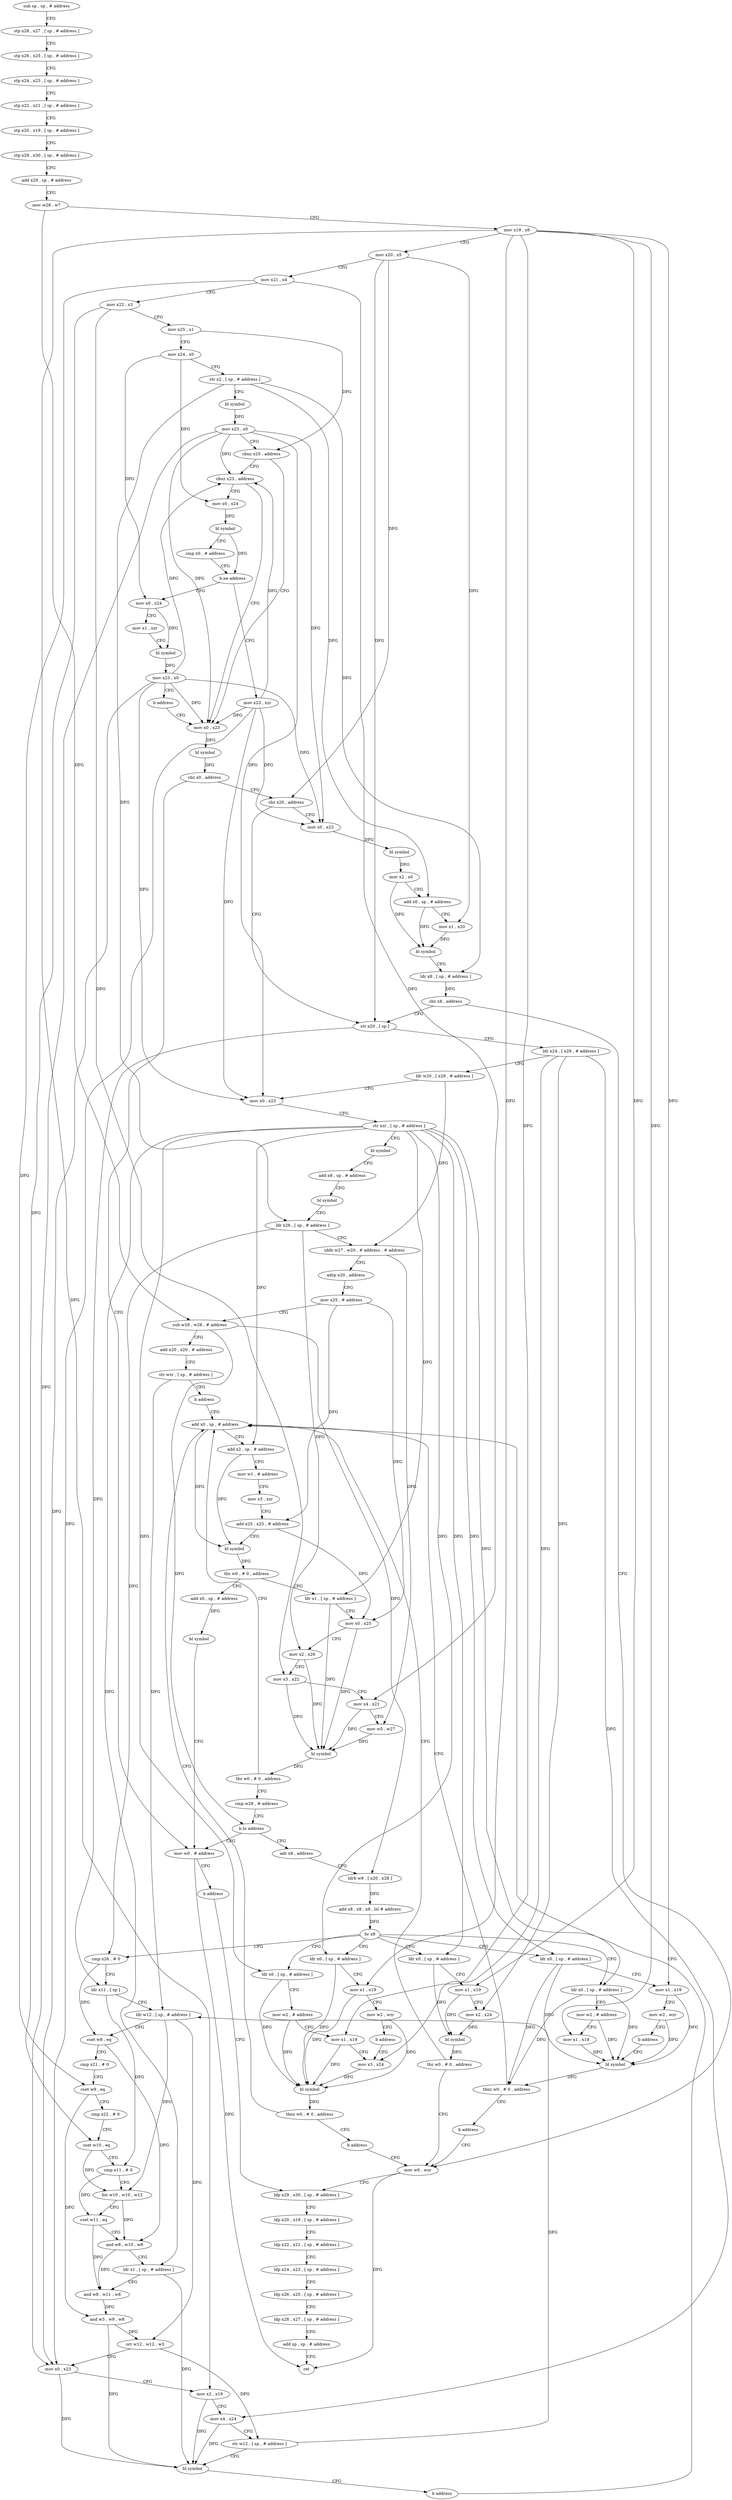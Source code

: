 digraph "func" {
"91028" [label = "sub sp , sp , # address" ]
"91032" [label = "stp x28 , x27 , [ sp , # address ]" ]
"91036" [label = "stp x26 , x25 , [ sp , # address ]" ]
"91040" [label = "stp x24 , x23 , [ sp , # address ]" ]
"91044" [label = "stp x22 , x21 , [ sp , # address ]" ]
"91048" [label = "stp x20 , x19 , [ sp , # address ]" ]
"91052" [label = "stp x29 , x30 , [ sp , # address ]" ]
"91056" [label = "add x29 , sp , # address" ]
"91060" [label = "mov w28 , w7" ]
"91064" [label = "mov x19 , x6" ]
"91068" [label = "mov x20 , x5" ]
"91072" [label = "mov x21 , x4" ]
"91076" [label = "mov x22 , x3" ]
"91080" [label = "mov x25 , x1" ]
"91084" [label = "mov x24 , x0" ]
"91088" [label = "str x2 , [ sp , # address ]" ]
"91092" [label = "bl symbol" ]
"91096" [label = "mov x23 , x0" ]
"91100" [label = "cbnz x25 , address" ]
"91148" [label = "mov x0 , x23" ]
"91104" [label = "cbnz x23 , address" ]
"91152" [label = "bl symbol" ]
"91156" [label = "cbz x0 , address" ]
"91544" [label = "mov w0 , # address" ]
"91160" [label = "cbz x20 , address" ]
"91108" [label = "mov x0 , x24" ]
"91548" [label = "b address" ]
"91556" [label = "ldp x29 , x30 , [ sp , # address ]" ]
"91196" [label = "str x20 , [ sp ]" ]
"91164" [label = "mov x0 , x23" ]
"91112" [label = "bl symbol" ]
"91116" [label = "cmp x0 , # address" ]
"91120" [label = "b.ne address" ]
"91144" [label = "mov x23 , xzr" ]
"91124" [label = "mov x0 , x24" ]
"91560" [label = "ldp x20 , x19 , [ sp , # address ]" ]
"91564" [label = "ldp x22 , x21 , [ sp , # address ]" ]
"91568" [label = "ldp x24 , x23 , [ sp , # address ]" ]
"91572" [label = "ldp x26 , x25 , [ sp , # address ]" ]
"91576" [label = "ldp x28 , x27 , [ sp , # address ]" ]
"91580" [label = "add sp , sp , # address" ]
"91584" [label = "ret" ]
"91200" [label = "ldr x24 , [ x29 , # address ]" ]
"91204" [label = "ldr w20 , [ x29 , # address ]" ]
"91208" [label = "mov x0 , x23" ]
"91212" [label = "str xzr , [ sp , # address ]" ]
"91216" [label = "bl symbol" ]
"91220" [label = "add x8 , sp , # address" ]
"91224" [label = "bl symbol" ]
"91228" [label = "ldr x26 , [ sp , # address ]" ]
"91232" [label = "ubfx w27 , w20 , # address , # address" ]
"91236" [label = "adrp x20 , address" ]
"91240" [label = "mov x25 , # address" ]
"91244" [label = "sub w28 , w28 , # address" ]
"91248" [label = "add x20 , x20 , # address" ]
"91252" [label = "str wzr , [ sp , # address ]" ]
"91256" [label = "b address" ]
"91280" [label = "add x0 , sp , # address" ]
"91168" [label = "bl symbol" ]
"91172" [label = "mov x2 , x0" ]
"91176" [label = "add x0 , sp , # address" ]
"91180" [label = "mov x1 , x20" ]
"91184" [label = "bl symbol" ]
"91188" [label = "ldr x8 , [ sp , # address ]" ]
"91192" [label = "cbz x8 , address" ]
"91552" [label = "mov w0 , wzr" ]
"91128" [label = "mov x1 , xzr" ]
"91132" [label = "bl symbol" ]
"91136" [label = "mov x23 , x0" ]
"91140" [label = "b address" ]
"91284" [label = "add x2 , sp , # address" ]
"91288" [label = "mov w1 , # address" ]
"91292" [label = "mov x3 , xzr" ]
"91296" [label = "add x25 , x25 , # address" ]
"91300" [label = "bl symbol" ]
"91304" [label = "tbz w0 , # 0 , address" ]
"91536" [label = "add x0 , sp , # address" ]
"91308" [label = "ldr x1 , [ sp , # address ]" ]
"91540" [label = "bl symbol" ]
"91312" [label = "mov x0 , x25" ]
"91316" [label = "mov x2 , x26" ]
"91320" [label = "mov x3 , x22" ]
"91324" [label = "mov x4 , x21" ]
"91328" [label = "mov w5 , w27" ]
"91332" [label = "bl symbol" ]
"91336" [label = "tbz w0 , # 0 , address" ]
"91340" [label = "cmp w28 , # address" ]
"91344" [label = "b.hi address" ]
"91348" [label = "adr x8 , address" ]
"91352" [label = "ldrb w9 , [ x20 , x28 ]" ]
"91356" [label = "add x8 , x8 , x9 , lsl # address" ]
"91360" [label = "br x8" ]
"91260" [label = "ldr x0 , [ sp , # address ]" ]
"91364" [label = "ldr x0 , [ sp , # address ]" ]
"91380" [label = "ldr x0 , [ sp , # address ]" ]
"91408" [label = "ldr x0 , [ sp , # address ]" ]
"91424" [label = "ldr x0 , [ sp , # address ]" ]
"91448" [label = "cmp x26 , # 0" ]
"91264" [label = "mov x1 , x19" ]
"91268" [label = "mov x2 , x24" ]
"91272" [label = "bl symbol" ]
"91276" [label = "tbz w0 , # 0 , address" ]
"91368" [label = "mov x1 , x19" ]
"91372" [label = "mov w2 , wzr" ]
"91376" [label = "b address" ]
"91392" [label = "mov x3 , x24" ]
"91384" [label = "mov w2 , # address" ]
"91388" [label = "mov x1 , x19" ]
"91412" [label = "mov x1 , x19" ]
"91416" [label = "mov w2 , wzr" ]
"91420" [label = "b address" ]
"91436" [label = "bl symbol" ]
"91428" [label = "mov w2 , # address" ]
"91432" [label = "mov x1 , x19" ]
"91452" [label = "ldr x11 , [ sp ]" ]
"91456" [label = "ldr w12 , [ sp , # address ]" ]
"91460" [label = "cset w8 , eq" ]
"91464" [label = "cmp x21 , # 0" ]
"91468" [label = "cset w9 , eq" ]
"91472" [label = "cmp x22 , # 0" ]
"91476" [label = "cset w10 , eq" ]
"91480" [label = "cmp x11 , # 0" ]
"91484" [label = "bic w10 , w10 , w12" ]
"91488" [label = "cset w11 , eq" ]
"91492" [label = "and w8 , w10 , w8" ]
"91496" [label = "ldr x1 , [ sp , # address ]" ]
"91500" [label = "and w8 , w11 , w8" ]
"91504" [label = "and w3 , w9 , w8" ]
"91508" [label = "orr w12 , w12 , w3" ]
"91512" [label = "mov x0 , x23" ]
"91516" [label = "mov x2 , x19" ]
"91520" [label = "mov x4 , x24" ]
"91524" [label = "str w12 , [ sp , # address ]" ]
"91528" [label = "bl symbol" ]
"91532" [label = "b address" ]
"91396" [label = "bl symbol" ]
"91400" [label = "tbnz w0 , # 0 , address" ]
"91404" [label = "b address" ]
"91440" [label = "tbnz w0 , # 0 , address" ]
"91444" [label = "b address" ]
"91028" -> "91032" [ label = "CFG" ]
"91032" -> "91036" [ label = "CFG" ]
"91036" -> "91040" [ label = "CFG" ]
"91040" -> "91044" [ label = "CFG" ]
"91044" -> "91048" [ label = "CFG" ]
"91048" -> "91052" [ label = "CFG" ]
"91052" -> "91056" [ label = "CFG" ]
"91056" -> "91060" [ label = "CFG" ]
"91060" -> "91064" [ label = "CFG" ]
"91060" -> "91244" [ label = "DFG" ]
"91064" -> "91068" [ label = "CFG" ]
"91064" -> "91264" [ label = "DFG" ]
"91064" -> "91368" [ label = "DFG" ]
"91064" -> "91388" [ label = "DFG" ]
"91064" -> "91412" [ label = "DFG" ]
"91064" -> "91432" [ label = "DFG" ]
"91064" -> "91516" [ label = "DFG" ]
"91068" -> "91072" [ label = "CFG" ]
"91068" -> "91160" [ label = "DFG" ]
"91068" -> "91196" [ label = "DFG" ]
"91068" -> "91180" [ label = "DFG" ]
"91072" -> "91076" [ label = "CFG" ]
"91072" -> "91324" [ label = "DFG" ]
"91072" -> "91468" [ label = "DFG" ]
"91076" -> "91080" [ label = "CFG" ]
"91076" -> "91320" [ label = "DFG" ]
"91076" -> "91476" [ label = "DFG" ]
"91080" -> "91084" [ label = "CFG" ]
"91080" -> "91100" [ label = "DFG" ]
"91084" -> "91088" [ label = "CFG" ]
"91084" -> "91108" [ label = "DFG" ]
"91084" -> "91124" [ label = "DFG" ]
"91088" -> "91092" [ label = "CFG" ]
"91088" -> "91228" [ label = "DFG" ]
"91088" -> "91188" [ label = "DFG" ]
"91088" -> "91176" [ label = "DFG" ]
"91092" -> "91096" [ label = "DFG" ]
"91096" -> "91100" [ label = "CFG" ]
"91096" -> "91148" [ label = "DFG" ]
"91096" -> "91104" [ label = "DFG" ]
"91096" -> "91208" [ label = "DFG" ]
"91096" -> "91164" [ label = "DFG" ]
"91096" -> "91512" [ label = "DFG" ]
"91100" -> "91148" [ label = "CFG" ]
"91100" -> "91104" [ label = "CFG" ]
"91148" -> "91152" [ label = "DFG" ]
"91104" -> "91148" [ label = "CFG" ]
"91104" -> "91108" [ label = "CFG" ]
"91152" -> "91156" [ label = "DFG" ]
"91156" -> "91544" [ label = "CFG" ]
"91156" -> "91160" [ label = "CFG" ]
"91544" -> "91548" [ label = "CFG" ]
"91544" -> "91584" [ label = "DFG" ]
"91160" -> "91196" [ label = "CFG" ]
"91160" -> "91164" [ label = "CFG" ]
"91108" -> "91112" [ label = "DFG" ]
"91548" -> "91556" [ label = "CFG" ]
"91556" -> "91560" [ label = "CFG" ]
"91196" -> "91200" [ label = "CFG" ]
"91196" -> "91452" [ label = "DFG" ]
"91164" -> "91168" [ label = "DFG" ]
"91112" -> "91116" [ label = "CFG" ]
"91112" -> "91120" [ label = "DFG" ]
"91116" -> "91120" [ label = "CFG" ]
"91120" -> "91144" [ label = "CFG" ]
"91120" -> "91124" [ label = "CFG" ]
"91144" -> "91148" [ label = "DFG" ]
"91144" -> "91104" [ label = "DFG" ]
"91144" -> "91208" [ label = "DFG" ]
"91144" -> "91164" [ label = "DFG" ]
"91144" -> "91512" [ label = "DFG" ]
"91124" -> "91128" [ label = "CFG" ]
"91124" -> "91132" [ label = "DFG" ]
"91560" -> "91564" [ label = "CFG" ]
"91564" -> "91568" [ label = "CFG" ]
"91568" -> "91572" [ label = "CFG" ]
"91572" -> "91576" [ label = "CFG" ]
"91576" -> "91580" [ label = "CFG" ]
"91580" -> "91584" [ label = "CFG" ]
"91200" -> "91204" [ label = "CFG" ]
"91200" -> "91268" [ label = "DFG" ]
"91200" -> "91392" [ label = "DFG" ]
"91200" -> "91520" [ label = "DFG" ]
"91204" -> "91208" [ label = "CFG" ]
"91204" -> "91232" [ label = "DFG" ]
"91208" -> "91212" [ label = "CFG" ]
"91212" -> "91216" [ label = "CFG" ]
"91212" -> "91308" [ label = "DFG" ]
"91212" -> "91260" [ label = "DFG" ]
"91212" -> "91364" [ label = "DFG" ]
"91212" -> "91380" [ label = "DFG" ]
"91212" -> "91408" [ label = "DFG" ]
"91212" -> "91424" [ label = "DFG" ]
"91212" -> "91496" [ label = "DFG" ]
"91212" -> "91284" [ label = "DFG" ]
"91216" -> "91220" [ label = "CFG" ]
"91220" -> "91224" [ label = "CFG" ]
"91224" -> "91228" [ label = "CFG" ]
"91228" -> "91232" [ label = "CFG" ]
"91228" -> "91316" [ label = "DFG" ]
"91228" -> "91448" [ label = "DFG" ]
"91232" -> "91236" [ label = "CFG" ]
"91232" -> "91328" [ label = "DFG" ]
"91236" -> "91240" [ label = "CFG" ]
"91240" -> "91244" [ label = "CFG" ]
"91240" -> "91296" [ label = "DFG" ]
"91240" -> "91312" [ label = "DFG" ]
"91244" -> "91248" [ label = "CFG" ]
"91244" -> "91344" [ label = "DFG" ]
"91244" -> "91352" [ label = "DFG" ]
"91248" -> "91252" [ label = "CFG" ]
"91252" -> "91256" [ label = "CFG" ]
"91252" -> "91456" [ label = "DFG" ]
"91256" -> "91280" [ label = "CFG" ]
"91280" -> "91284" [ label = "CFG" ]
"91280" -> "91300" [ label = "DFG" ]
"91168" -> "91172" [ label = "DFG" ]
"91172" -> "91176" [ label = "CFG" ]
"91172" -> "91184" [ label = "DFG" ]
"91176" -> "91180" [ label = "CFG" ]
"91176" -> "91184" [ label = "DFG" ]
"91180" -> "91184" [ label = "DFG" ]
"91184" -> "91188" [ label = "CFG" ]
"91188" -> "91192" [ label = "DFG" ]
"91192" -> "91552" [ label = "CFG" ]
"91192" -> "91196" [ label = "CFG" ]
"91552" -> "91556" [ label = "CFG" ]
"91552" -> "91584" [ label = "DFG" ]
"91128" -> "91132" [ label = "CFG" ]
"91132" -> "91136" [ label = "DFG" ]
"91136" -> "91140" [ label = "CFG" ]
"91136" -> "91148" [ label = "DFG" ]
"91136" -> "91104" [ label = "DFG" ]
"91136" -> "91208" [ label = "DFG" ]
"91136" -> "91164" [ label = "DFG" ]
"91136" -> "91512" [ label = "DFG" ]
"91140" -> "91148" [ label = "CFG" ]
"91284" -> "91288" [ label = "CFG" ]
"91284" -> "91300" [ label = "DFG" ]
"91288" -> "91292" [ label = "CFG" ]
"91292" -> "91296" [ label = "CFG" ]
"91296" -> "91300" [ label = "CFG" ]
"91296" -> "91312" [ label = "DFG" ]
"91300" -> "91304" [ label = "DFG" ]
"91304" -> "91536" [ label = "CFG" ]
"91304" -> "91308" [ label = "CFG" ]
"91536" -> "91540" [ label = "DFG" ]
"91308" -> "91312" [ label = "CFG" ]
"91308" -> "91332" [ label = "DFG" ]
"91540" -> "91544" [ label = "CFG" ]
"91312" -> "91316" [ label = "CFG" ]
"91312" -> "91332" [ label = "DFG" ]
"91316" -> "91320" [ label = "CFG" ]
"91316" -> "91332" [ label = "DFG" ]
"91320" -> "91324" [ label = "CFG" ]
"91320" -> "91332" [ label = "DFG" ]
"91324" -> "91328" [ label = "CFG" ]
"91324" -> "91332" [ label = "DFG" ]
"91328" -> "91332" [ label = "DFG" ]
"91332" -> "91336" [ label = "DFG" ]
"91336" -> "91280" [ label = "CFG" ]
"91336" -> "91340" [ label = "CFG" ]
"91340" -> "91344" [ label = "CFG" ]
"91344" -> "91544" [ label = "CFG" ]
"91344" -> "91348" [ label = "CFG" ]
"91348" -> "91352" [ label = "CFG" ]
"91352" -> "91356" [ label = "DFG" ]
"91356" -> "91360" [ label = "DFG" ]
"91360" -> "91260" [ label = "CFG" ]
"91360" -> "91364" [ label = "CFG" ]
"91360" -> "91380" [ label = "CFG" ]
"91360" -> "91408" [ label = "CFG" ]
"91360" -> "91424" [ label = "CFG" ]
"91360" -> "91448" [ label = "CFG" ]
"91260" -> "91264" [ label = "CFG" ]
"91260" -> "91272" [ label = "DFG" ]
"91364" -> "91368" [ label = "CFG" ]
"91364" -> "91396" [ label = "DFG" ]
"91380" -> "91384" [ label = "CFG" ]
"91380" -> "91396" [ label = "DFG" ]
"91408" -> "91412" [ label = "CFG" ]
"91408" -> "91436" [ label = "DFG" ]
"91408" -> "91440" [ label = "DFG" ]
"91424" -> "91428" [ label = "CFG" ]
"91424" -> "91436" [ label = "DFG" ]
"91424" -> "91440" [ label = "DFG" ]
"91448" -> "91452" [ label = "CFG" ]
"91448" -> "91460" [ label = "DFG" ]
"91264" -> "91268" [ label = "CFG" ]
"91264" -> "91272" [ label = "DFG" ]
"91268" -> "91272" [ label = "DFG" ]
"91272" -> "91276" [ label = "DFG" ]
"91276" -> "91552" [ label = "CFG" ]
"91276" -> "91280" [ label = "CFG" ]
"91368" -> "91372" [ label = "CFG" ]
"91368" -> "91396" [ label = "DFG" ]
"91372" -> "91376" [ label = "CFG" ]
"91372" -> "91396" [ label = "DFG" ]
"91376" -> "91392" [ label = "CFG" ]
"91392" -> "91396" [ label = "DFG" ]
"91384" -> "91388" [ label = "CFG" ]
"91384" -> "91396" [ label = "DFG" ]
"91388" -> "91392" [ label = "CFG" ]
"91388" -> "91396" [ label = "DFG" ]
"91412" -> "91416" [ label = "CFG" ]
"91412" -> "91436" [ label = "DFG" ]
"91416" -> "91420" [ label = "CFG" ]
"91416" -> "91436" [ label = "DFG" ]
"91420" -> "91436" [ label = "CFG" ]
"91436" -> "91440" [ label = "DFG" ]
"91428" -> "91432" [ label = "CFG" ]
"91428" -> "91436" [ label = "DFG" ]
"91432" -> "91436" [ label = "DFG" ]
"91452" -> "91456" [ label = "CFG" ]
"91452" -> "91480" [ label = "DFG" ]
"91456" -> "91460" [ label = "CFG" ]
"91456" -> "91484" [ label = "DFG" ]
"91456" -> "91508" [ label = "DFG" ]
"91460" -> "91464" [ label = "CFG" ]
"91460" -> "91492" [ label = "DFG" ]
"91464" -> "91468" [ label = "CFG" ]
"91468" -> "91472" [ label = "CFG" ]
"91468" -> "91504" [ label = "DFG" ]
"91472" -> "91476" [ label = "CFG" ]
"91476" -> "91480" [ label = "CFG" ]
"91476" -> "91484" [ label = "DFG" ]
"91480" -> "91484" [ label = "CFG" ]
"91480" -> "91488" [ label = "DFG" ]
"91484" -> "91488" [ label = "CFG" ]
"91484" -> "91492" [ label = "DFG" ]
"91488" -> "91492" [ label = "CFG" ]
"91488" -> "91500" [ label = "DFG" ]
"91492" -> "91496" [ label = "CFG" ]
"91492" -> "91500" [ label = "DFG" ]
"91496" -> "91500" [ label = "CFG" ]
"91496" -> "91528" [ label = "DFG" ]
"91500" -> "91504" [ label = "DFG" ]
"91504" -> "91508" [ label = "DFG" ]
"91504" -> "91528" [ label = "DFG" ]
"91508" -> "91512" [ label = "CFG" ]
"91508" -> "91524" [ label = "DFG" ]
"91512" -> "91516" [ label = "CFG" ]
"91512" -> "91528" [ label = "DFG" ]
"91516" -> "91520" [ label = "CFG" ]
"91516" -> "91528" [ label = "DFG" ]
"91520" -> "91524" [ label = "CFG" ]
"91520" -> "91528" [ label = "DFG" ]
"91524" -> "91528" [ label = "CFG" ]
"91524" -> "91456" [ label = "DFG" ]
"91528" -> "91532" [ label = "CFG" ]
"91532" -> "91280" [ label = "CFG" ]
"91396" -> "91400" [ label = "DFG" ]
"91400" -> "91280" [ label = "CFG" ]
"91400" -> "91404" [ label = "CFG" ]
"91404" -> "91552" [ label = "CFG" ]
"91440" -> "91280" [ label = "CFG" ]
"91440" -> "91444" [ label = "CFG" ]
"91444" -> "91552" [ label = "CFG" ]
}
